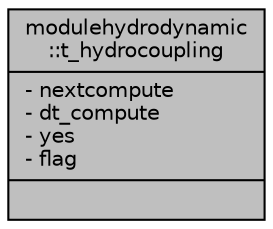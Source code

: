 digraph "modulehydrodynamic::t_hydrocoupling"
{
 // LATEX_PDF_SIZE
  edge [fontname="Helvetica",fontsize="10",labelfontname="Helvetica",labelfontsize="10"];
  node [fontname="Helvetica",fontsize="10",shape=record];
  Node1 [label="{modulehydrodynamic\l::t_hydrocoupling\n|- nextcompute\l- dt_compute\l- yes\l- flag\l|}",height=0.2,width=0.4,color="black", fillcolor="grey75", style="filled", fontcolor="black",tooltip=" "];
}
